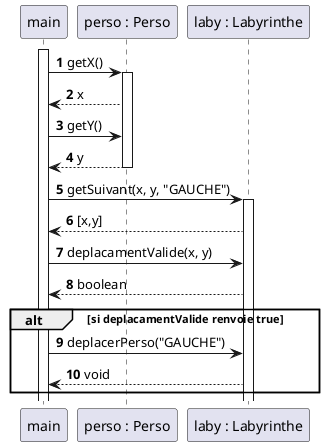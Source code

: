 @startuml

autonumber

participant "main" as m
participant "perso : Perso" as p
participant "laby : Labyrinthe" as l

activate m

m -> p : getX()
activate p
m <-- p : x

m -> p : getY()
m <-- p : y
deactivate p

m -> l : getSuivant(x, y, "GAUCHE")
activate l
m <-- l : [x,y]
m -> l : deplacamentValide(x, y)
m <-- l : boolean

alt si deplacamentValide renvoie true
m -> l : deplacerPerso("GAUCHE")
m <-- l : void
end



@enduml
